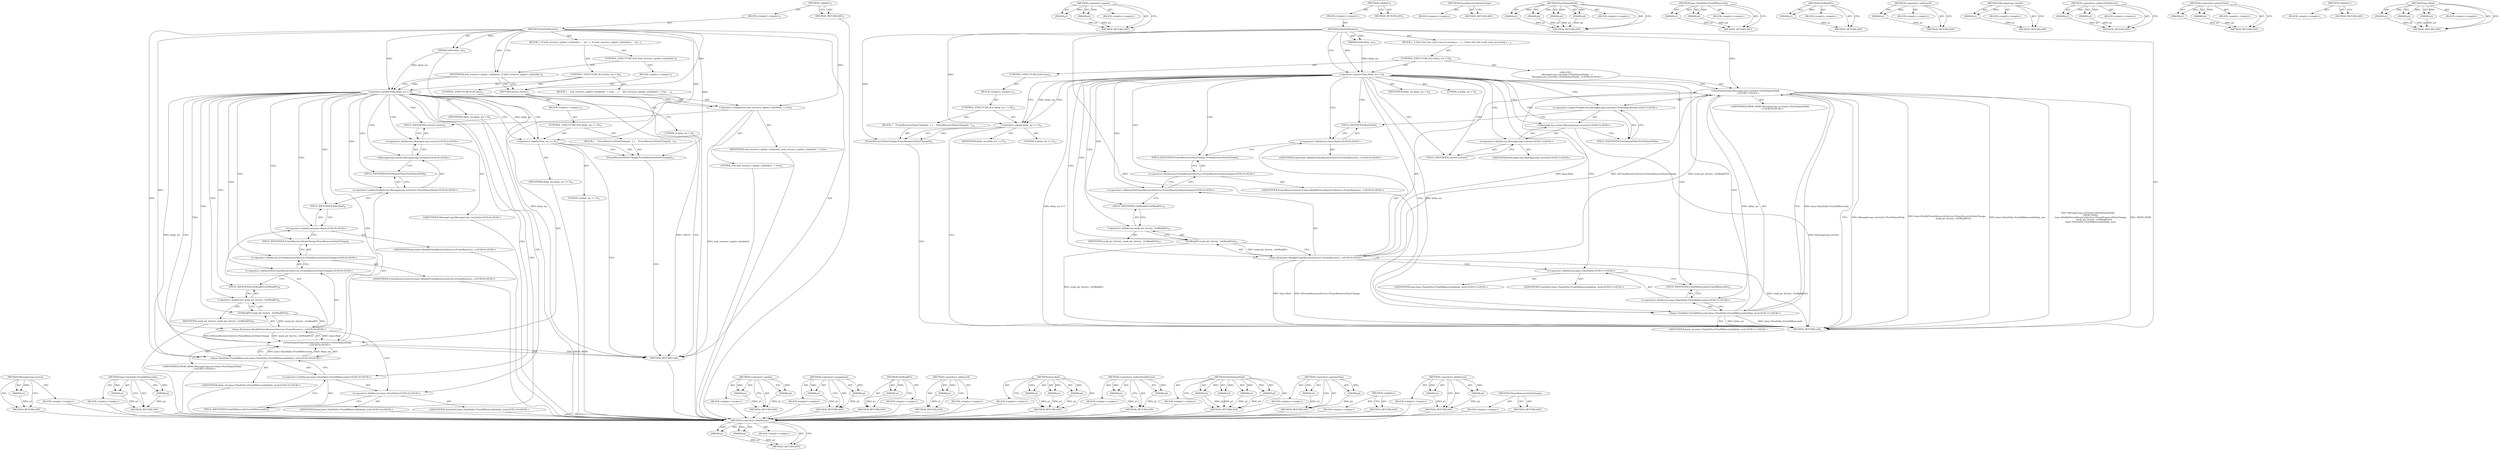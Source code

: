 digraph "base.Bind" {
vulnerable_105 [label=<(METHOD,MessageLoop.current)>];
vulnerable_106 [label=<(PARAM,p1)>];
vulnerable_107 [label=<(BLOCK,&lt;empty&gt;,&lt;empty&gt;)>];
vulnerable_108 [label=<(METHOD_RETURN,ANY)>];
vulnerable_128 [label=<(METHOD,base.TimeDelta.FromMilliseconds)>];
vulnerable_129 [label=<(PARAM,p1)>];
vulnerable_130 [label=<(PARAM,p2)>];
vulnerable_131 [label=<(BLOCK,&lt;empty&gt;,&lt;empty&gt;)>];
vulnerable_132 [label=<(METHOD_RETURN,ANY)>];
vulnerable_6 [label=<(METHOD,&lt;global&gt;)<SUB>1</SUB>>];
vulnerable_7 [label=<(BLOCK,&lt;empty&gt;,&lt;empty&gt;)<SUB>1</SUB>>];
vulnerable_8 [label=<(METHOD,PostNotification)<SUB>1</SUB>>];
vulnerable_9 [label=<(PARAM,int64 delay_ms)<SUB>1</SUB>>];
vulnerable_10 [label=<(BLOCK,{
  if (web_resource_update_scheduled_)
    ret...,{
  if (web_resource_update_scheduled_)
    ret...)<SUB>1</SUB>>];
vulnerable_11 [label=<(CONTROL_STRUCTURE,IF,if (web_resource_update_scheduled_))<SUB>2</SUB>>];
vulnerable_12 [label=<(IDENTIFIER,web_resource_update_scheduled_,if (web_resource_update_scheduled_))<SUB>2</SUB>>];
vulnerable_13 [label=<(BLOCK,&lt;empty&gt;,&lt;empty&gt;)<SUB>3</SUB>>];
vulnerable_14 [label=<(RETURN,return;,return;)<SUB>3</SUB>>];
vulnerable_15 [label=<(CONTROL_STRUCTURE,IF,if (delay_ms &gt; 0))<SUB>4</SUB>>];
vulnerable_16 [label=<(&lt;operator&gt;.greaterThan,delay_ms &gt; 0)<SUB>4</SUB>>];
vulnerable_17 [label=<(IDENTIFIER,delay_ms,delay_ms &gt; 0)<SUB>4</SUB>>];
vulnerable_18 [label=<(LITERAL,0,delay_ms &gt; 0)<SUB>4</SUB>>];
vulnerable_19 [label=<(BLOCK,{
    web_resource_update_scheduled_ = true;
  ...,{
    web_resource_update_scheduled_ = true;
  ...)<SUB>4</SUB>>];
vulnerable_20 [label=<(&lt;operator&gt;.assignment,web_resource_update_scheduled_ = true)<SUB>5</SUB>>];
vulnerable_21 [label=<(IDENTIFIER,web_resource_update_scheduled_,web_resource_update_scheduled_ = true)<SUB>5</SUB>>];
vulnerable_22 [label=<(LITERAL,true,web_resource_update_scheduled_ = true)<SUB>5</SUB>>];
vulnerable_23 [label="<(PostDelayedTask,MessageLoop::current()-&gt;PostDelayedTask(
      ...)<SUB>6</SUB>>"];
vulnerable_24 [label="<(&lt;operator&gt;.indirectFieldAccess,MessageLoop::current()-&gt;PostDelayedTask)<SUB>6</SUB>>"];
vulnerable_25 [label="<(MessageLoop.current,MessageLoop::current())<SUB>6</SUB>>"];
vulnerable_26 [label="<(&lt;operator&gt;.fieldAccess,MessageLoop::current)<SUB>6</SUB>>"];
vulnerable_27 [label="<(IDENTIFIER,MessageLoop,MessageLoop::current())<SUB>6</SUB>>"];
vulnerable_28 [label=<(FIELD_IDENTIFIER,current,current)<SUB>6</SUB>>];
vulnerable_29 [label=<(FIELD_IDENTIFIER,PostDelayedTask,PostDelayedTask)<SUB>6</SUB>>];
vulnerable_30 [label="<(IDENTIFIER,FROM_HERE,MessageLoop::current()-&gt;PostDelayedTask(
      ...)<SUB>7</SUB>>"];
vulnerable_31 [label="<(base.Bind,base::Bind(&amp;PromoResourceService::PromoResource...)<SUB>8</SUB>>"];
vulnerable_32 [label="<(&lt;operator&gt;.fieldAccess,base::Bind)<SUB>8</SUB>>"];
vulnerable_33 [label="<(IDENTIFIER,base,base::Bind(&amp;PromoResourceService::PromoResource...)<SUB>8</SUB>>"];
vulnerable_34 [label=<(FIELD_IDENTIFIER,Bind,Bind)<SUB>8</SUB>>];
vulnerable_35 [label="<(&lt;operator&gt;.addressOf,&amp;PromoResourceService::PromoResourceStateChange)<SUB>8</SUB>>"];
vulnerable_36 [label="<(&lt;operator&gt;.fieldAccess,PromoResourceService::PromoResourceStateChange)<SUB>8</SUB>>"];
vulnerable_37 [label="<(IDENTIFIER,PromoResourceService,base::Bind(&amp;PromoResourceService::PromoResource...)<SUB>8</SUB>>"];
vulnerable_38 [label=<(FIELD_IDENTIFIER,PromoResourceStateChange,PromoResourceStateChange)<SUB>8</SUB>>];
vulnerable_39 [label=<(GetWeakPtr,weak_ptr_factory_.GetWeakPtr())<SUB>9</SUB>>];
vulnerable_40 [label=<(&lt;operator&gt;.fieldAccess,weak_ptr_factory_.GetWeakPtr)<SUB>9</SUB>>];
vulnerable_41 [label=<(IDENTIFIER,weak_ptr_factory_,weak_ptr_factory_.GetWeakPtr())<SUB>9</SUB>>];
vulnerable_42 [label=<(FIELD_IDENTIFIER,GetWeakPtr,GetWeakPtr)<SUB>9</SUB>>];
vulnerable_43 [label="<(base.TimeDelta.FromMilliseconds,base::TimeDelta::FromMilliseconds(delay_ms))<SUB>10</SUB>>"];
vulnerable_44 [label="<(&lt;operator&gt;.fieldAccess,base::TimeDelta::FromMilliseconds)<SUB>10</SUB>>"];
vulnerable_45 [label="<(&lt;operator&gt;.fieldAccess,base::TimeDelta)<SUB>10</SUB>>"];
vulnerable_46 [label="<(IDENTIFIER,base,base::TimeDelta::FromMilliseconds(delay_ms))<SUB>10</SUB>>"];
vulnerable_47 [label="<(IDENTIFIER,TimeDelta,base::TimeDelta::FromMilliseconds(delay_ms))<SUB>10</SUB>>"];
vulnerable_48 [label=<(FIELD_IDENTIFIER,FromMilliseconds,FromMilliseconds)<SUB>10</SUB>>];
vulnerable_49 [label="<(IDENTIFIER,delay_ms,base::TimeDelta::FromMilliseconds(delay_ms))<SUB>10</SUB>>"];
vulnerable_50 [label=<(CONTROL_STRUCTURE,ELSE,else)<SUB>11</SUB>>];
vulnerable_51 [label=<(BLOCK,&lt;empty&gt;,&lt;empty&gt;)<SUB>11</SUB>>];
vulnerable_52 [label=<(CONTROL_STRUCTURE,IF,if (delay_ms == 0))<SUB>11</SUB>>];
vulnerable_53 [label=<(&lt;operator&gt;.equals,delay_ms == 0)<SUB>11</SUB>>];
vulnerable_54 [label=<(IDENTIFIER,delay_ms,delay_ms == 0)<SUB>11</SUB>>];
vulnerable_55 [label=<(LITERAL,0,delay_ms == 0)<SUB>11</SUB>>];
vulnerable_56 [label=<(BLOCK,{
    PromoResourceStateChange();
  },{
    PromoResourceStateChange();
  })<SUB>11</SUB>>];
vulnerable_57 [label=<(PromoResourceStateChange,PromoResourceStateChange())<SUB>12</SUB>>];
vulnerable_58 [label=<(METHOD_RETURN,void)<SUB>1</SUB>>];
vulnerable_60 [label=<(METHOD_RETURN,ANY)<SUB>1</SUB>>];
vulnerable_133 [label=<(METHOD,&lt;operator&gt;.equals)>];
vulnerable_134 [label=<(PARAM,p1)>];
vulnerable_135 [label=<(PARAM,p2)>];
vulnerable_136 [label=<(BLOCK,&lt;empty&gt;,&lt;empty&gt;)>];
vulnerable_137 [label=<(METHOD_RETURN,ANY)>];
vulnerable_88 [label=<(METHOD,&lt;operator&gt;.assignment)>];
vulnerable_89 [label=<(PARAM,p1)>];
vulnerable_90 [label=<(PARAM,p2)>];
vulnerable_91 [label=<(BLOCK,&lt;empty&gt;,&lt;empty&gt;)>];
vulnerable_92 [label=<(METHOD_RETURN,ANY)>];
vulnerable_124 [label=<(METHOD,GetWeakPtr)>];
vulnerable_125 [label=<(PARAM,p1)>];
vulnerable_126 [label=<(BLOCK,&lt;empty&gt;,&lt;empty&gt;)>];
vulnerable_127 [label=<(METHOD_RETURN,ANY)>];
vulnerable_120 [label=<(METHOD,&lt;operator&gt;.addressOf)>];
vulnerable_121 [label=<(PARAM,p1)>];
vulnerable_122 [label=<(BLOCK,&lt;empty&gt;,&lt;empty&gt;)>];
vulnerable_123 [label=<(METHOD_RETURN,ANY)>];
vulnerable_114 [label=<(METHOD,base.Bind)>];
vulnerable_115 [label=<(PARAM,p1)>];
vulnerable_116 [label=<(PARAM,p2)>];
vulnerable_117 [label=<(PARAM,p3)>];
vulnerable_118 [label=<(BLOCK,&lt;empty&gt;,&lt;empty&gt;)>];
vulnerable_119 [label=<(METHOD_RETURN,ANY)>];
vulnerable_100 [label=<(METHOD,&lt;operator&gt;.indirectFieldAccess)>];
vulnerable_101 [label=<(PARAM,p1)>];
vulnerable_102 [label=<(PARAM,p2)>];
vulnerable_103 [label=<(BLOCK,&lt;empty&gt;,&lt;empty&gt;)>];
vulnerable_104 [label=<(METHOD_RETURN,ANY)>];
vulnerable_93 [label=<(METHOD,PostDelayedTask)>];
vulnerable_94 [label=<(PARAM,p1)>];
vulnerable_95 [label=<(PARAM,p2)>];
vulnerable_96 [label=<(PARAM,p3)>];
vulnerable_97 [label=<(PARAM,p4)>];
vulnerable_98 [label=<(BLOCK,&lt;empty&gt;,&lt;empty&gt;)>];
vulnerable_99 [label=<(METHOD_RETURN,ANY)>];
vulnerable_83 [label=<(METHOD,&lt;operator&gt;.greaterThan)>];
vulnerable_84 [label=<(PARAM,p1)>];
vulnerable_85 [label=<(PARAM,p2)>];
vulnerable_86 [label=<(BLOCK,&lt;empty&gt;,&lt;empty&gt;)>];
vulnerable_87 [label=<(METHOD_RETURN,ANY)>];
vulnerable_77 [label=<(METHOD,&lt;global&gt;)<SUB>1</SUB>>];
vulnerable_78 [label=<(BLOCK,&lt;empty&gt;,&lt;empty&gt;)>];
vulnerable_79 [label=<(METHOD_RETURN,ANY)>];
vulnerable_109 [label=<(METHOD,&lt;operator&gt;.fieldAccess)>];
vulnerable_110 [label=<(PARAM,p1)>];
vulnerable_111 [label=<(PARAM,p2)>];
vulnerable_112 [label=<(BLOCK,&lt;empty&gt;,&lt;empty&gt;)>];
vulnerable_113 [label=<(METHOD_RETURN,ANY)>];
vulnerable_138 [label=<(METHOD,PromoResourceStateChange)>];
vulnerable_139 [label=<(BLOCK,&lt;empty&gt;,&lt;empty&gt;)>];
vulnerable_140 [label=<(METHOD_RETURN,ANY)>];
fixed_95 [label=<(METHOD,&lt;operator&gt;.fieldAccess)>];
fixed_96 [label=<(PARAM,p1)>];
fixed_97 [label=<(PARAM,p2)>];
fixed_98 [label=<(BLOCK,&lt;empty&gt;,&lt;empty&gt;)>];
fixed_99 [label=<(METHOD_RETURN,ANY)>];
fixed_119 [label=<(METHOD,&lt;operator&gt;.equals)>];
fixed_120 [label=<(PARAM,p1)>];
fixed_121 [label=<(PARAM,p2)>];
fixed_122 [label=<(BLOCK,&lt;empty&gt;,&lt;empty&gt;)>];
fixed_123 [label=<(METHOD_RETURN,ANY)>];
fixed_6 [label=<(METHOD,&lt;global&gt;)<SUB>1</SUB>>];
fixed_7 [label=<(BLOCK,&lt;empty&gt;,&lt;empty&gt;)<SUB>1</SUB>>];
fixed_8 [label=<(METHOD,PostNotification)<SUB>1</SUB>>];
fixed_9 [label=<(PARAM,int64 delay_ms)<SUB>1</SUB>>];
fixed_10 [label=<(BLOCK,{
  // Note that this could cause re-issuing a ...,{
  // Note that this could cause re-issuing a ...)<SUB>1</SUB>>];
fixed_11 [label=<(CONTROL_STRUCTURE,IF,if (delay_ms &gt; 0))<SUB>6</SUB>>];
fixed_12 [label=<(&lt;operator&gt;.greaterThan,delay_ms &gt; 0)<SUB>6</SUB>>];
fixed_13 [label=<(IDENTIFIER,delay_ms,delay_ms &gt; 0)<SUB>6</SUB>>];
fixed_14 [label=<(LITERAL,0,delay_ms &gt; 0)<SUB>6</SUB>>];
fixed_15 [label="<(BLOCK,{
     MessageLoop::current()-&gt;PostDelayedTask(...,{
     MessageLoop::current()-&gt;PostDelayedTask(...)<SUB>6</SUB>>"];
fixed_16 [label="<(PostDelayedTask,MessageLoop::current()-&gt;PostDelayedTask(
      ...)<SUB>7</SUB>>"];
fixed_17 [label="<(&lt;operator&gt;.indirectFieldAccess,MessageLoop::current()-&gt;PostDelayedTask)<SUB>7</SUB>>"];
fixed_18 [label="<(MessageLoop.current,MessageLoop::current())<SUB>7</SUB>>"];
fixed_19 [label="<(&lt;operator&gt;.fieldAccess,MessageLoop::current)<SUB>7</SUB>>"];
fixed_20 [label="<(IDENTIFIER,MessageLoop,MessageLoop::current())<SUB>7</SUB>>"];
fixed_21 [label=<(FIELD_IDENTIFIER,current,current)<SUB>7</SUB>>];
fixed_22 [label=<(FIELD_IDENTIFIER,PostDelayedTask,PostDelayedTask)<SUB>7</SUB>>];
fixed_23 [label="<(IDENTIFIER,FROM_HERE,MessageLoop::current()-&gt;PostDelayedTask(
      ...)<SUB>8</SUB>>"];
fixed_24 [label="<(base.Bind,base::Bind(&amp;PromoResourceService::PromoResource...)<SUB>9</SUB>>"];
fixed_25 [label="<(&lt;operator&gt;.fieldAccess,base::Bind)<SUB>9</SUB>>"];
fixed_26 [label="<(IDENTIFIER,base,base::Bind(&amp;PromoResourceService::PromoResource...)<SUB>9</SUB>>"];
fixed_27 [label=<(FIELD_IDENTIFIER,Bind,Bind)<SUB>9</SUB>>];
fixed_28 [label="<(&lt;operator&gt;.addressOf,&amp;PromoResourceService::PromoResourceStateChange)<SUB>9</SUB>>"];
fixed_29 [label="<(&lt;operator&gt;.fieldAccess,PromoResourceService::PromoResourceStateChange)<SUB>9</SUB>>"];
fixed_30 [label="<(IDENTIFIER,PromoResourceService,base::Bind(&amp;PromoResourceService::PromoResource...)<SUB>9</SUB>>"];
fixed_31 [label=<(FIELD_IDENTIFIER,PromoResourceStateChange,PromoResourceStateChange)<SUB>9</SUB>>];
fixed_32 [label=<(GetWeakPtr,weak_ptr_factory_.GetWeakPtr())<SUB>10</SUB>>];
fixed_33 [label=<(&lt;operator&gt;.fieldAccess,weak_ptr_factory_.GetWeakPtr)<SUB>10</SUB>>];
fixed_34 [label=<(IDENTIFIER,weak_ptr_factory_,weak_ptr_factory_.GetWeakPtr())<SUB>10</SUB>>];
fixed_35 [label=<(FIELD_IDENTIFIER,GetWeakPtr,GetWeakPtr)<SUB>10</SUB>>];
fixed_36 [label="<(base.TimeDelta.FromMilliseconds,base::TimeDelta::FromMilliseconds(delay_ms))<SUB>11</SUB>>"];
fixed_37 [label="<(&lt;operator&gt;.fieldAccess,base::TimeDelta::FromMilliseconds)<SUB>11</SUB>>"];
fixed_38 [label="<(&lt;operator&gt;.fieldAccess,base::TimeDelta)<SUB>11</SUB>>"];
fixed_39 [label="<(IDENTIFIER,base,base::TimeDelta::FromMilliseconds(delay_ms))<SUB>11</SUB>>"];
fixed_40 [label="<(IDENTIFIER,TimeDelta,base::TimeDelta::FromMilliseconds(delay_ms))<SUB>11</SUB>>"];
fixed_41 [label=<(FIELD_IDENTIFIER,FromMilliseconds,FromMilliseconds)<SUB>11</SUB>>];
fixed_42 [label="<(IDENTIFIER,delay_ms,base::TimeDelta::FromMilliseconds(delay_ms))<SUB>11</SUB>>"];
fixed_43 [label=<(CONTROL_STRUCTURE,ELSE,else)<SUB>12</SUB>>];
fixed_44 [label=<(BLOCK,&lt;empty&gt;,&lt;empty&gt;)<SUB>12</SUB>>];
fixed_45 [label=<(CONTROL_STRUCTURE,IF,if (delay_ms == 0))<SUB>12</SUB>>];
fixed_46 [label=<(&lt;operator&gt;.equals,delay_ms == 0)<SUB>12</SUB>>];
fixed_47 [label=<(IDENTIFIER,delay_ms,delay_ms == 0)<SUB>12</SUB>>];
fixed_48 [label=<(LITERAL,0,delay_ms == 0)<SUB>12</SUB>>];
fixed_49 [label=<(BLOCK,{
    PromoResourceStateChange();
  },{
    PromoResourceStateChange();
  })<SUB>12</SUB>>];
fixed_50 [label=<(PromoResourceStateChange,PromoResourceStateChange())<SUB>13</SUB>>];
fixed_51 [label=<(METHOD_RETURN,void)<SUB>1</SUB>>];
fixed_53 [label=<(METHOD_RETURN,ANY)<SUB>1</SUB>>];
fixed_124 [label=<(METHOD,PromoResourceStateChange)>];
fixed_125 [label=<(BLOCK,&lt;empty&gt;,&lt;empty&gt;)>];
fixed_126 [label=<(METHOD_RETURN,ANY)>];
fixed_79 [label=<(METHOD,PostDelayedTask)>];
fixed_80 [label=<(PARAM,p1)>];
fixed_81 [label=<(PARAM,p2)>];
fixed_82 [label=<(PARAM,p3)>];
fixed_83 [label=<(PARAM,p4)>];
fixed_84 [label=<(BLOCK,&lt;empty&gt;,&lt;empty&gt;)>];
fixed_85 [label=<(METHOD_RETURN,ANY)>];
fixed_114 [label=<(METHOD,base.TimeDelta.FromMilliseconds)>];
fixed_115 [label=<(PARAM,p1)>];
fixed_116 [label=<(PARAM,p2)>];
fixed_117 [label=<(BLOCK,&lt;empty&gt;,&lt;empty&gt;)>];
fixed_118 [label=<(METHOD_RETURN,ANY)>];
fixed_110 [label=<(METHOD,GetWeakPtr)>];
fixed_111 [label=<(PARAM,p1)>];
fixed_112 [label=<(BLOCK,&lt;empty&gt;,&lt;empty&gt;)>];
fixed_113 [label=<(METHOD_RETURN,ANY)>];
fixed_106 [label=<(METHOD,&lt;operator&gt;.addressOf)>];
fixed_107 [label=<(PARAM,p1)>];
fixed_108 [label=<(BLOCK,&lt;empty&gt;,&lt;empty&gt;)>];
fixed_109 [label=<(METHOD_RETURN,ANY)>];
fixed_91 [label=<(METHOD,MessageLoop.current)>];
fixed_92 [label=<(PARAM,p1)>];
fixed_93 [label=<(BLOCK,&lt;empty&gt;,&lt;empty&gt;)>];
fixed_94 [label=<(METHOD_RETURN,ANY)>];
fixed_86 [label=<(METHOD,&lt;operator&gt;.indirectFieldAccess)>];
fixed_87 [label=<(PARAM,p1)>];
fixed_88 [label=<(PARAM,p2)>];
fixed_89 [label=<(BLOCK,&lt;empty&gt;,&lt;empty&gt;)>];
fixed_90 [label=<(METHOD_RETURN,ANY)>];
fixed_74 [label=<(METHOD,&lt;operator&gt;.greaterThan)>];
fixed_75 [label=<(PARAM,p1)>];
fixed_76 [label=<(PARAM,p2)>];
fixed_77 [label=<(BLOCK,&lt;empty&gt;,&lt;empty&gt;)>];
fixed_78 [label=<(METHOD_RETURN,ANY)>];
fixed_68 [label=<(METHOD,&lt;global&gt;)<SUB>1</SUB>>];
fixed_69 [label=<(BLOCK,&lt;empty&gt;,&lt;empty&gt;)>];
fixed_70 [label=<(METHOD_RETURN,ANY)>];
fixed_100 [label=<(METHOD,base.Bind)>];
fixed_101 [label=<(PARAM,p1)>];
fixed_102 [label=<(PARAM,p2)>];
fixed_103 [label=<(PARAM,p3)>];
fixed_104 [label=<(BLOCK,&lt;empty&gt;,&lt;empty&gt;)>];
fixed_105 [label=<(METHOD_RETURN,ANY)>];
vulnerable_105 -> vulnerable_106  [key=0, label="AST: "];
vulnerable_105 -> vulnerable_106  [key=1, label="DDG: "];
vulnerable_105 -> vulnerable_107  [key=0, label="AST: "];
vulnerable_105 -> vulnerable_108  [key=0, label="AST: "];
vulnerable_105 -> vulnerable_108  [key=1, label="CFG: "];
vulnerable_106 -> vulnerable_108  [key=0, label="DDG: p1"];
vulnerable_107 -> fixed_95  [key=0];
vulnerable_108 -> fixed_95  [key=0];
vulnerable_128 -> vulnerable_129  [key=0, label="AST: "];
vulnerable_128 -> vulnerable_129  [key=1, label="DDG: "];
vulnerable_128 -> vulnerable_131  [key=0, label="AST: "];
vulnerable_128 -> vulnerable_130  [key=0, label="AST: "];
vulnerable_128 -> vulnerable_130  [key=1, label="DDG: "];
vulnerable_128 -> vulnerable_132  [key=0, label="AST: "];
vulnerable_128 -> vulnerable_132  [key=1, label="CFG: "];
vulnerable_129 -> vulnerable_132  [key=0, label="DDG: p1"];
vulnerable_130 -> vulnerable_132  [key=0, label="DDG: p2"];
vulnerable_131 -> fixed_95  [key=0];
vulnerable_132 -> fixed_95  [key=0];
vulnerable_6 -> vulnerable_7  [key=0, label="AST: "];
vulnerable_6 -> vulnerable_60  [key=0, label="AST: "];
vulnerable_6 -> vulnerable_60  [key=1, label="CFG: "];
vulnerable_7 -> vulnerable_8  [key=0, label="AST: "];
vulnerable_8 -> vulnerable_9  [key=0, label="AST: "];
vulnerable_8 -> vulnerable_9  [key=1, label="DDG: "];
vulnerable_8 -> vulnerable_10  [key=0, label="AST: "];
vulnerable_8 -> vulnerable_58  [key=0, label="AST: "];
vulnerable_8 -> vulnerable_12  [key=0, label="CFG: "];
vulnerable_8 -> vulnerable_12  [key=1, label="DDG: "];
vulnerable_8 -> vulnerable_14  [key=0, label="DDG: "];
vulnerable_8 -> vulnerable_16  [key=0, label="DDG: "];
vulnerable_8 -> vulnerable_20  [key=0, label="DDG: "];
vulnerable_8 -> vulnerable_23  [key=0, label="DDG: "];
vulnerable_8 -> vulnerable_43  [key=0, label="DDG: "];
vulnerable_8 -> vulnerable_53  [key=0, label="DDG: "];
vulnerable_8 -> vulnerable_57  [key=0, label="DDG: "];
vulnerable_9 -> vulnerable_58  [key=0, label="DDG: delay_ms"];
vulnerable_9 -> vulnerable_16  [key=0, label="DDG: delay_ms"];
vulnerable_10 -> vulnerable_11  [key=0, label="AST: "];
vulnerable_10 -> vulnerable_15  [key=0, label="AST: "];
vulnerable_11 -> vulnerable_12  [key=0, label="AST: "];
vulnerable_11 -> vulnerable_13  [key=0, label="AST: "];
vulnerable_12 -> vulnerable_14  [key=0, label="CFG: "];
vulnerable_12 -> vulnerable_14  [key=1, label="CDG: "];
vulnerable_12 -> vulnerable_16  [key=0, label="CFG: "];
vulnerable_12 -> vulnerable_16  [key=1, label="CDG: "];
vulnerable_13 -> vulnerable_14  [key=0, label="AST: "];
vulnerable_14 -> vulnerable_58  [key=0, label="CFG: "];
vulnerable_14 -> vulnerable_58  [key=1, label="DDG: &lt;RET&gt;"];
vulnerable_15 -> vulnerable_16  [key=0, label="AST: "];
vulnerable_15 -> vulnerable_19  [key=0, label="AST: "];
vulnerable_15 -> vulnerable_50  [key=0, label="AST: "];
vulnerable_16 -> vulnerable_17  [key=0, label="AST: "];
vulnerable_16 -> vulnerable_18  [key=0, label="AST: "];
vulnerable_16 -> vulnerable_20  [key=0, label="CFG: "];
vulnerable_16 -> vulnerable_20  [key=1, label="CDG: "];
vulnerable_16 -> vulnerable_53  [key=0, label="CFG: "];
vulnerable_16 -> vulnerable_53  [key=1, label="DDG: delay_ms"];
vulnerable_16 -> vulnerable_53  [key=2, label="CDG: "];
vulnerable_16 -> vulnerable_43  [key=0, label="DDG: delay_ms"];
vulnerable_16 -> vulnerable_43  [key=1, label="CDG: "];
vulnerable_16 -> vulnerable_24  [key=0, label="CDG: "];
vulnerable_16 -> vulnerable_34  [key=0, label="CDG: "];
vulnerable_16 -> vulnerable_48  [key=0, label="CDG: "];
vulnerable_16 -> vulnerable_32  [key=0, label="CDG: "];
vulnerable_16 -> vulnerable_26  [key=0, label="CDG: "];
vulnerable_16 -> vulnerable_42  [key=0, label="CDG: "];
vulnerable_16 -> vulnerable_23  [key=0, label="CDG: "];
vulnerable_16 -> vulnerable_28  [key=0, label="CDG: "];
vulnerable_16 -> vulnerable_36  [key=0, label="CDG: "];
vulnerable_16 -> vulnerable_38  [key=0, label="CDG: "];
vulnerable_16 -> vulnerable_25  [key=0, label="CDG: "];
vulnerable_16 -> vulnerable_45  [key=0, label="CDG: "];
vulnerable_16 -> vulnerable_40  [key=0, label="CDG: "];
vulnerable_16 -> vulnerable_29  [key=0, label="CDG: "];
vulnerable_16 -> vulnerable_44  [key=0, label="CDG: "];
vulnerable_16 -> vulnerable_35  [key=0, label="CDG: "];
vulnerable_16 -> vulnerable_39  [key=0, label="CDG: "];
vulnerable_16 -> vulnerable_31  [key=0, label="CDG: "];
vulnerable_17 -> fixed_95  [key=0];
vulnerable_18 -> fixed_95  [key=0];
vulnerable_19 -> vulnerable_20  [key=0, label="AST: "];
vulnerable_19 -> vulnerable_23  [key=0, label="AST: "];
vulnerable_20 -> vulnerable_21  [key=0, label="AST: "];
vulnerable_20 -> vulnerable_22  [key=0, label="AST: "];
vulnerable_20 -> vulnerable_28  [key=0, label="CFG: "];
vulnerable_20 -> vulnerable_58  [key=0, label="DDG: web_resource_update_scheduled_"];
vulnerable_21 -> fixed_95  [key=0];
vulnerable_22 -> fixed_95  [key=0];
vulnerable_23 -> vulnerable_24  [key=0, label="AST: "];
vulnerable_23 -> vulnerable_30  [key=0, label="AST: "];
vulnerable_23 -> vulnerable_31  [key=0, label="AST: "];
vulnerable_23 -> vulnerable_43  [key=0, label="AST: "];
vulnerable_23 -> vulnerable_58  [key=0, label="CFG: "];
vulnerable_23 -> vulnerable_58  [key=1, label="DDG: FROM_HERE"];
vulnerable_24 -> vulnerable_25  [key=0, label="AST: "];
vulnerable_24 -> vulnerable_29  [key=0, label="AST: "];
vulnerable_24 -> vulnerable_34  [key=0, label="CFG: "];
vulnerable_25 -> vulnerable_26  [key=0, label="AST: "];
vulnerable_25 -> vulnerable_29  [key=0, label="CFG: "];
vulnerable_26 -> vulnerable_27  [key=0, label="AST: "];
vulnerable_26 -> vulnerable_28  [key=0, label="AST: "];
vulnerable_26 -> vulnerable_25  [key=0, label="CFG: "];
vulnerable_27 -> fixed_95  [key=0];
vulnerable_28 -> vulnerable_26  [key=0, label="CFG: "];
vulnerable_29 -> vulnerable_24  [key=0, label="CFG: "];
vulnerable_30 -> fixed_95  [key=0];
vulnerable_31 -> vulnerable_32  [key=0, label="AST: "];
vulnerable_31 -> vulnerable_35  [key=0, label="AST: "];
vulnerable_31 -> vulnerable_39  [key=0, label="AST: "];
vulnerable_31 -> vulnerable_45  [key=0, label="CFG: "];
vulnerable_31 -> vulnerable_23  [key=0, label="DDG: base::Bind"];
vulnerable_31 -> vulnerable_23  [key=1, label="DDG: &amp;PromoResourceService::PromoResourceStateChange"];
vulnerable_31 -> vulnerable_23  [key=2, label="DDG: weak_ptr_factory_.GetWeakPtr()"];
vulnerable_32 -> vulnerable_33  [key=0, label="AST: "];
vulnerable_32 -> vulnerable_34  [key=0, label="AST: "];
vulnerable_32 -> vulnerable_38  [key=0, label="CFG: "];
vulnerable_33 -> fixed_95  [key=0];
vulnerable_34 -> vulnerable_32  [key=0, label="CFG: "];
vulnerable_35 -> vulnerable_36  [key=0, label="AST: "];
vulnerable_35 -> vulnerable_42  [key=0, label="CFG: "];
vulnerable_36 -> vulnerable_37  [key=0, label="AST: "];
vulnerable_36 -> vulnerable_38  [key=0, label="AST: "];
vulnerable_36 -> vulnerable_35  [key=0, label="CFG: "];
vulnerable_37 -> fixed_95  [key=0];
vulnerable_38 -> vulnerable_36  [key=0, label="CFG: "];
vulnerable_39 -> vulnerable_40  [key=0, label="AST: "];
vulnerable_39 -> vulnerable_31  [key=0, label="CFG: "];
vulnerable_39 -> vulnerable_31  [key=1, label="DDG: weak_ptr_factory_.GetWeakPtr"];
vulnerable_40 -> vulnerable_41  [key=0, label="AST: "];
vulnerable_40 -> vulnerable_42  [key=0, label="AST: "];
vulnerable_40 -> vulnerable_39  [key=0, label="CFG: "];
vulnerable_41 -> fixed_95  [key=0];
vulnerable_42 -> vulnerable_40  [key=0, label="CFG: "];
vulnerable_43 -> vulnerable_44  [key=0, label="AST: "];
vulnerable_43 -> vulnerable_49  [key=0, label="AST: "];
vulnerable_43 -> vulnerable_23  [key=0, label="CFG: "];
vulnerable_43 -> vulnerable_23  [key=1, label="DDG: base::TimeDelta::FromMilliseconds"];
vulnerable_43 -> vulnerable_23  [key=2, label="DDG: delay_ms"];
vulnerable_44 -> vulnerable_45  [key=0, label="AST: "];
vulnerable_44 -> vulnerable_48  [key=0, label="AST: "];
vulnerable_44 -> vulnerable_43  [key=0, label="CFG: "];
vulnerable_45 -> vulnerable_46  [key=0, label="AST: "];
vulnerable_45 -> vulnerable_47  [key=0, label="AST: "];
vulnerable_45 -> vulnerable_48  [key=0, label="CFG: "];
vulnerable_46 -> fixed_95  [key=0];
vulnerable_47 -> fixed_95  [key=0];
vulnerable_48 -> vulnerable_44  [key=0, label="CFG: "];
vulnerable_49 -> fixed_95  [key=0];
vulnerable_50 -> vulnerable_51  [key=0, label="AST: "];
vulnerable_51 -> vulnerable_52  [key=0, label="AST: "];
vulnerable_52 -> vulnerable_53  [key=0, label="AST: "];
vulnerable_52 -> vulnerable_56  [key=0, label="AST: "];
vulnerable_53 -> vulnerable_54  [key=0, label="AST: "];
vulnerable_53 -> vulnerable_55  [key=0, label="AST: "];
vulnerable_53 -> vulnerable_57  [key=0, label="CFG: "];
vulnerable_53 -> vulnerable_57  [key=1, label="CDG: "];
vulnerable_53 -> vulnerable_58  [key=0, label="CFG: "];
vulnerable_54 -> fixed_95  [key=0];
vulnerable_55 -> fixed_95  [key=0];
vulnerable_56 -> vulnerable_57  [key=0, label="AST: "];
vulnerable_57 -> vulnerable_58  [key=0, label="CFG: "];
vulnerable_58 -> fixed_95  [key=0];
vulnerable_60 -> fixed_95  [key=0];
vulnerable_133 -> vulnerable_134  [key=0, label="AST: "];
vulnerable_133 -> vulnerable_134  [key=1, label="DDG: "];
vulnerable_133 -> vulnerable_136  [key=0, label="AST: "];
vulnerable_133 -> vulnerable_135  [key=0, label="AST: "];
vulnerable_133 -> vulnerable_135  [key=1, label="DDG: "];
vulnerable_133 -> vulnerable_137  [key=0, label="AST: "];
vulnerable_133 -> vulnerable_137  [key=1, label="CFG: "];
vulnerable_134 -> vulnerable_137  [key=0, label="DDG: p1"];
vulnerable_135 -> vulnerable_137  [key=0, label="DDG: p2"];
vulnerable_136 -> fixed_95  [key=0];
vulnerable_137 -> fixed_95  [key=0];
vulnerable_88 -> vulnerable_89  [key=0, label="AST: "];
vulnerable_88 -> vulnerable_89  [key=1, label="DDG: "];
vulnerable_88 -> vulnerable_91  [key=0, label="AST: "];
vulnerable_88 -> vulnerable_90  [key=0, label="AST: "];
vulnerable_88 -> vulnerable_90  [key=1, label="DDG: "];
vulnerable_88 -> vulnerable_92  [key=0, label="AST: "];
vulnerable_88 -> vulnerable_92  [key=1, label="CFG: "];
vulnerable_89 -> vulnerable_92  [key=0, label="DDG: p1"];
vulnerable_90 -> vulnerable_92  [key=0, label="DDG: p2"];
vulnerable_91 -> fixed_95  [key=0];
vulnerable_92 -> fixed_95  [key=0];
vulnerable_124 -> vulnerable_125  [key=0, label="AST: "];
vulnerable_124 -> vulnerable_125  [key=1, label="DDG: "];
vulnerable_124 -> vulnerable_126  [key=0, label="AST: "];
vulnerable_124 -> vulnerable_127  [key=0, label="AST: "];
vulnerable_124 -> vulnerable_127  [key=1, label="CFG: "];
vulnerable_125 -> vulnerable_127  [key=0, label="DDG: p1"];
vulnerable_126 -> fixed_95  [key=0];
vulnerable_127 -> fixed_95  [key=0];
vulnerable_120 -> vulnerable_121  [key=0, label="AST: "];
vulnerable_120 -> vulnerable_121  [key=1, label="DDG: "];
vulnerable_120 -> vulnerable_122  [key=0, label="AST: "];
vulnerable_120 -> vulnerable_123  [key=0, label="AST: "];
vulnerable_120 -> vulnerable_123  [key=1, label="CFG: "];
vulnerable_121 -> vulnerable_123  [key=0, label="DDG: p1"];
vulnerable_122 -> fixed_95  [key=0];
vulnerable_123 -> fixed_95  [key=0];
vulnerable_114 -> vulnerable_115  [key=0, label="AST: "];
vulnerable_114 -> vulnerable_115  [key=1, label="DDG: "];
vulnerable_114 -> vulnerable_118  [key=0, label="AST: "];
vulnerable_114 -> vulnerable_116  [key=0, label="AST: "];
vulnerable_114 -> vulnerable_116  [key=1, label="DDG: "];
vulnerable_114 -> vulnerable_119  [key=0, label="AST: "];
vulnerable_114 -> vulnerable_119  [key=1, label="CFG: "];
vulnerable_114 -> vulnerable_117  [key=0, label="AST: "];
vulnerable_114 -> vulnerable_117  [key=1, label="DDG: "];
vulnerable_115 -> vulnerable_119  [key=0, label="DDG: p1"];
vulnerable_116 -> vulnerable_119  [key=0, label="DDG: p2"];
vulnerable_117 -> vulnerable_119  [key=0, label="DDG: p3"];
vulnerable_118 -> fixed_95  [key=0];
vulnerable_119 -> fixed_95  [key=0];
vulnerable_100 -> vulnerable_101  [key=0, label="AST: "];
vulnerable_100 -> vulnerable_101  [key=1, label="DDG: "];
vulnerable_100 -> vulnerable_103  [key=0, label="AST: "];
vulnerable_100 -> vulnerable_102  [key=0, label="AST: "];
vulnerable_100 -> vulnerable_102  [key=1, label="DDG: "];
vulnerable_100 -> vulnerable_104  [key=0, label="AST: "];
vulnerable_100 -> vulnerable_104  [key=1, label="CFG: "];
vulnerable_101 -> vulnerable_104  [key=0, label="DDG: p1"];
vulnerable_102 -> vulnerable_104  [key=0, label="DDG: p2"];
vulnerable_103 -> fixed_95  [key=0];
vulnerable_104 -> fixed_95  [key=0];
vulnerable_93 -> vulnerable_94  [key=0, label="AST: "];
vulnerable_93 -> vulnerable_94  [key=1, label="DDG: "];
vulnerable_93 -> vulnerable_98  [key=0, label="AST: "];
vulnerable_93 -> vulnerable_95  [key=0, label="AST: "];
vulnerable_93 -> vulnerable_95  [key=1, label="DDG: "];
vulnerable_93 -> vulnerable_99  [key=0, label="AST: "];
vulnerable_93 -> vulnerable_99  [key=1, label="CFG: "];
vulnerable_93 -> vulnerable_96  [key=0, label="AST: "];
vulnerable_93 -> vulnerable_96  [key=1, label="DDG: "];
vulnerable_93 -> vulnerable_97  [key=0, label="AST: "];
vulnerable_93 -> vulnerable_97  [key=1, label="DDG: "];
vulnerable_94 -> vulnerable_99  [key=0, label="DDG: p1"];
vulnerable_95 -> vulnerable_99  [key=0, label="DDG: p2"];
vulnerable_96 -> vulnerable_99  [key=0, label="DDG: p3"];
vulnerable_97 -> vulnerable_99  [key=0, label="DDG: p4"];
vulnerable_98 -> fixed_95  [key=0];
vulnerable_99 -> fixed_95  [key=0];
vulnerable_83 -> vulnerable_84  [key=0, label="AST: "];
vulnerable_83 -> vulnerable_84  [key=1, label="DDG: "];
vulnerable_83 -> vulnerable_86  [key=0, label="AST: "];
vulnerable_83 -> vulnerable_85  [key=0, label="AST: "];
vulnerable_83 -> vulnerable_85  [key=1, label="DDG: "];
vulnerable_83 -> vulnerable_87  [key=0, label="AST: "];
vulnerable_83 -> vulnerable_87  [key=1, label="CFG: "];
vulnerable_84 -> vulnerable_87  [key=0, label="DDG: p1"];
vulnerable_85 -> vulnerable_87  [key=0, label="DDG: p2"];
vulnerable_86 -> fixed_95  [key=0];
vulnerable_87 -> fixed_95  [key=0];
vulnerable_77 -> vulnerable_78  [key=0, label="AST: "];
vulnerable_77 -> vulnerable_79  [key=0, label="AST: "];
vulnerable_77 -> vulnerable_79  [key=1, label="CFG: "];
vulnerable_78 -> fixed_95  [key=0];
vulnerable_79 -> fixed_95  [key=0];
vulnerable_109 -> vulnerable_110  [key=0, label="AST: "];
vulnerable_109 -> vulnerable_110  [key=1, label="DDG: "];
vulnerable_109 -> vulnerable_112  [key=0, label="AST: "];
vulnerable_109 -> vulnerable_111  [key=0, label="AST: "];
vulnerable_109 -> vulnerable_111  [key=1, label="DDG: "];
vulnerable_109 -> vulnerable_113  [key=0, label="AST: "];
vulnerable_109 -> vulnerable_113  [key=1, label="CFG: "];
vulnerable_110 -> vulnerable_113  [key=0, label="DDG: p1"];
vulnerable_111 -> vulnerable_113  [key=0, label="DDG: p2"];
vulnerable_112 -> fixed_95  [key=0];
vulnerable_113 -> fixed_95  [key=0];
vulnerable_138 -> vulnerable_139  [key=0, label="AST: "];
vulnerable_138 -> vulnerable_140  [key=0, label="AST: "];
vulnerable_138 -> vulnerable_140  [key=1, label="CFG: "];
vulnerable_139 -> fixed_95  [key=0];
vulnerable_140 -> fixed_95  [key=0];
fixed_95 -> fixed_96  [key=0, label="AST: "];
fixed_95 -> fixed_96  [key=1, label="DDG: "];
fixed_95 -> fixed_98  [key=0, label="AST: "];
fixed_95 -> fixed_97  [key=0, label="AST: "];
fixed_95 -> fixed_97  [key=1, label="DDG: "];
fixed_95 -> fixed_99  [key=0, label="AST: "];
fixed_95 -> fixed_99  [key=1, label="CFG: "];
fixed_96 -> fixed_99  [key=0, label="DDG: p1"];
fixed_97 -> fixed_99  [key=0, label="DDG: p2"];
fixed_119 -> fixed_120  [key=0, label="AST: "];
fixed_119 -> fixed_120  [key=1, label="DDG: "];
fixed_119 -> fixed_122  [key=0, label="AST: "];
fixed_119 -> fixed_121  [key=0, label="AST: "];
fixed_119 -> fixed_121  [key=1, label="DDG: "];
fixed_119 -> fixed_123  [key=0, label="AST: "];
fixed_119 -> fixed_123  [key=1, label="CFG: "];
fixed_120 -> fixed_123  [key=0, label="DDG: p1"];
fixed_121 -> fixed_123  [key=0, label="DDG: p2"];
fixed_6 -> fixed_7  [key=0, label="AST: "];
fixed_6 -> fixed_53  [key=0, label="AST: "];
fixed_6 -> fixed_53  [key=1, label="CFG: "];
fixed_7 -> fixed_8  [key=0, label="AST: "];
fixed_8 -> fixed_9  [key=0, label="AST: "];
fixed_8 -> fixed_9  [key=1, label="DDG: "];
fixed_8 -> fixed_10  [key=0, label="AST: "];
fixed_8 -> fixed_51  [key=0, label="AST: "];
fixed_8 -> fixed_12  [key=0, label="CFG: "];
fixed_8 -> fixed_12  [key=1, label="DDG: "];
fixed_8 -> fixed_16  [key=0, label="DDG: "];
fixed_8 -> fixed_36  [key=0, label="DDG: "];
fixed_8 -> fixed_46  [key=0, label="DDG: "];
fixed_8 -> fixed_50  [key=0, label="DDG: "];
fixed_9 -> fixed_12  [key=0, label="DDG: delay_ms"];
fixed_10 -> fixed_11  [key=0, label="AST: "];
fixed_11 -> fixed_12  [key=0, label="AST: "];
fixed_11 -> fixed_15  [key=0, label="AST: "];
fixed_11 -> fixed_43  [key=0, label="AST: "];
fixed_12 -> fixed_13  [key=0, label="AST: "];
fixed_12 -> fixed_14  [key=0, label="AST: "];
fixed_12 -> fixed_21  [key=0, label="CFG: "];
fixed_12 -> fixed_21  [key=1, label="CDG: "];
fixed_12 -> fixed_46  [key=0, label="CFG: "];
fixed_12 -> fixed_46  [key=1, label="DDG: delay_ms"];
fixed_12 -> fixed_46  [key=2, label="CDG: "];
fixed_12 -> fixed_51  [key=0, label="DDG: delay_ms &gt; 0"];
fixed_12 -> fixed_36  [key=0, label="DDG: delay_ms"];
fixed_12 -> fixed_36  [key=1, label="CDG: "];
fixed_12 -> fixed_24  [key=0, label="CDG: "];
fixed_12 -> fixed_16  [key=0, label="CDG: "];
fixed_12 -> fixed_17  [key=0, label="CDG: "];
fixed_12 -> fixed_32  [key=0, label="CDG: "];
fixed_12 -> fixed_33  [key=0, label="CDG: "];
fixed_12 -> fixed_19  [key=0, label="CDG: "];
fixed_12 -> fixed_28  [key=0, label="CDG: "];
fixed_12 -> fixed_37  [key=0, label="CDG: "];
fixed_12 -> fixed_38  [key=0, label="CDG: "];
fixed_12 -> fixed_25  [key=0, label="CDG: "];
fixed_12 -> fixed_22  [key=0, label="CDG: "];
fixed_12 -> fixed_41  [key=0, label="CDG: "];
fixed_12 -> fixed_27  [key=0, label="CDG: "];
fixed_12 -> fixed_29  [key=0, label="CDG: "];
fixed_12 -> fixed_18  [key=0, label="CDG: "];
fixed_12 -> fixed_35  [key=0, label="CDG: "];
fixed_12 -> fixed_31  [key=0, label="CDG: "];
fixed_15 -> fixed_16  [key=0, label="AST: "];
fixed_16 -> fixed_17  [key=0, label="AST: "];
fixed_16 -> fixed_23  [key=0, label="AST: "];
fixed_16 -> fixed_24  [key=0, label="AST: "];
fixed_16 -> fixed_36  [key=0, label="AST: "];
fixed_16 -> fixed_51  [key=0, label="CFG: "];
fixed_16 -> fixed_51  [key=1, label="DDG: MessageLoop::current()-&gt;PostDelayedTask"];
fixed_16 -> fixed_51  [key=2, label="DDG: base::Bind(&amp;PromoResourceService::PromoResourceStateChange,
                   weak_ptr_factory_.GetWeakPtr())"];
fixed_16 -> fixed_51  [key=3, label="DDG: base::TimeDelta::FromMilliseconds(delay_ms)"];
fixed_16 -> fixed_51  [key=4, label="DDG: MessageLoop::current()-&gt;PostDelayedTask(
         FROM_HERE,
         base::Bind(&amp;PromoResourceService::PromoResourceStateChange,
                   weak_ptr_factory_.GetWeakPtr()),
        base::TimeDelta::FromMilliseconds(delay_ms))"];
fixed_16 -> fixed_51  [key=5, label="DDG: FROM_HERE"];
fixed_17 -> fixed_18  [key=0, label="AST: "];
fixed_17 -> fixed_22  [key=0, label="AST: "];
fixed_17 -> fixed_27  [key=0, label="CFG: "];
fixed_18 -> fixed_19  [key=0, label="AST: "];
fixed_18 -> fixed_22  [key=0, label="CFG: "];
fixed_18 -> fixed_51  [key=0, label="DDG: MessageLoop::current"];
fixed_19 -> fixed_20  [key=0, label="AST: "];
fixed_19 -> fixed_21  [key=0, label="AST: "];
fixed_19 -> fixed_18  [key=0, label="CFG: "];
fixed_21 -> fixed_19  [key=0, label="CFG: "];
fixed_22 -> fixed_17  [key=0, label="CFG: "];
fixed_24 -> fixed_25  [key=0, label="AST: "];
fixed_24 -> fixed_28  [key=0, label="AST: "];
fixed_24 -> fixed_32  [key=0, label="AST: "];
fixed_24 -> fixed_38  [key=0, label="CFG: "];
fixed_24 -> fixed_51  [key=0, label="DDG: base::Bind"];
fixed_24 -> fixed_51  [key=1, label="DDG: &amp;PromoResourceService::PromoResourceStateChange"];
fixed_24 -> fixed_51  [key=2, label="DDG: weak_ptr_factory_.GetWeakPtr()"];
fixed_24 -> fixed_16  [key=0, label="DDG: base::Bind"];
fixed_24 -> fixed_16  [key=1, label="DDG: &amp;PromoResourceService::PromoResourceStateChange"];
fixed_24 -> fixed_16  [key=2, label="DDG: weak_ptr_factory_.GetWeakPtr()"];
fixed_25 -> fixed_26  [key=0, label="AST: "];
fixed_25 -> fixed_27  [key=0, label="AST: "];
fixed_25 -> fixed_31  [key=0, label="CFG: "];
fixed_27 -> fixed_25  [key=0, label="CFG: "];
fixed_28 -> fixed_29  [key=0, label="AST: "];
fixed_28 -> fixed_35  [key=0, label="CFG: "];
fixed_29 -> fixed_30  [key=0, label="AST: "];
fixed_29 -> fixed_31  [key=0, label="AST: "];
fixed_29 -> fixed_28  [key=0, label="CFG: "];
fixed_31 -> fixed_29  [key=0, label="CFG: "];
fixed_32 -> fixed_33  [key=0, label="AST: "];
fixed_32 -> fixed_24  [key=0, label="CFG: "];
fixed_32 -> fixed_24  [key=1, label="DDG: weak_ptr_factory_.GetWeakPtr"];
fixed_32 -> fixed_51  [key=0, label="DDG: weak_ptr_factory_.GetWeakPtr"];
fixed_33 -> fixed_34  [key=0, label="AST: "];
fixed_33 -> fixed_35  [key=0, label="AST: "];
fixed_33 -> fixed_32  [key=0, label="CFG: "];
fixed_35 -> fixed_33  [key=0, label="CFG: "];
fixed_36 -> fixed_37  [key=0, label="AST: "];
fixed_36 -> fixed_42  [key=0, label="AST: "];
fixed_36 -> fixed_16  [key=0, label="CFG: "];
fixed_36 -> fixed_16  [key=1, label="DDG: base::TimeDelta::FromMilliseconds"];
fixed_36 -> fixed_16  [key=2, label="DDG: delay_ms"];
fixed_36 -> fixed_51  [key=0, label="DDG: base::TimeDelta::FromMilliseconds"];
fixed_36 -> fixed_51  [key=1, label="DDG: delay_ms"];
fixed_37 -> fixed_38  [key=0, label="AST: "];
fixed_37 -> fixed_41  [key=0, label="AST: "];
fixed_37 -> fixed_36  [key=0, label="CFG: "];
fixed_38 -> fixed_39  [key=0, label="AST: "];
fixed_38 -> fixed_40  [key=0, label="AST: "];
fixed_38 -> fixed_41  [key=0, label="CFG: "];
fixed_41 -> fixed_37  [key=0, label="CFG: "];
fixed_43 -> fixed_44  [key=0, label="AST: "];
fixed_44 -> fixed_45  [key=0, label="AST: "];
fixed_45 -> fixed_46  [key=0, label="AST: "];
fixed_45 -> fixed_49  [key=0, label="AST: "];
fixed_46 -> fixed_47  [key=0, label="AST: "];
fixed_46 -> fixed_48  [key=0, label="AST: "];
fixed_46 -> fixed_50  [key=0, label="CFG: "];
fixed_46 -> fixed_50  [key=1, label="CDG: "];
fixed_46 -> fixed_51  [key=0, label="CFG: "];
fixed_49 -> fixed_50  [key=0, label="AST: "];
fixed_50 -> fixed_51  [key=0, label="CFG: "];
fixed_124 -> fixed_125  [key=0, label="AST: "];
fixed_124 -> fixed_126  [key=0, label="AST: "];
fixed_124 -> fixed_126  [key=1, label="CFG: "];
fixed_79 -> fixed_80  [key=0, label="AST: "];
fixed_79 -> fixed_80  [key=1, label="DDG: "];
fixed_79 -> fixed_84  [key=0, label="AST: "];
fixed_79 -> fixed_81  [key=0, label="AST: "];
fixed_79 -> fixed_81  [key=1, label="DDG: "];
fixed_79 -> fixed_85  [key=0, label="AST: "];
fixed_79 -> fixed_85  [key=1, label="CFG: "];
fixed_79 -> fixed_82  [key=0, label="AST: "];
fixed_79 -> fixed_82  [key=1, label="DDG: "];
fixed_79 -> fixed_83  [key=0, label="AST: "];
fixed_79 -> fixed_83  [key=1, label="DDG: "];
fixed_80 -> fixed_85  [key=0, label="DDG: p1"];
fixed_81 -> fixed_85  [key=0, label="DDG: p2"];
fixed_82 -> fixed_85  [key=0, label="DDG: p3"];
fixed_83 -> fixed_85  [key=0, label="DDG: p4"];
fixed_114 -> fixed_115  [key=0, label="AST: "];
fixed_114 -> fixed_115  [key=1, label="DDG: "];
fixed_114 -> fixed_117  [key=0, label="AST: "];
fixed_114 -> fixed_116  [key=0, label="AST: "];
fixed_114 -> fixed_116  [key=1, label="DDG: "];
fixed_114 -> fixed_118  [key=0, label="AST: "];
fixed_114 -> fixed_118  [key=1, label="CFG: "];
fixed_115 -> fixed_118  [key=0, label="DDG: p1"];
fixed_116 -> fixed_118  [key=0, label="DDG: p2"];
fixed_110 -> fixed_111  [key=0, label="AST: "];
fixed_110 -> fixed_111  [key=1, label="DDG: "];
fixed_110 -> fixed_112  [key=0, label="AST: "];
fixed_110 -> fixed_113  [key=0, label="AST: "];
fixed_110 -> fixed_113  [key=1, label="CFG: "];
fixed_111 -> fixed_113  [key=0, label="DDG: p1"];
fixed_106 -> fixed_107  [key=0, label="AST: "];
fixed_106 -> fixed_107  [key=1, label="DDG: "];
fixed_106 -> fixed_108  [key=0, label="AST: "];
fixed_106 -> fixed_109  [key=0, label="AST: "];
fixed_106 -> fixed_109  [key=1, label="CFG: "];
fixed_107 -> fixed_109  [key=0, label="DDG: p1"];
fixed_91 -> fixed_92  [key=0, label="AST: "];
fixed_91 -> fixed_92  [key=1, label="DDG: "];
fixed_91 -> fixed_93  [key=0, label="AST: "];
fixed_91 -> fixed_94  [key=0, label="AST: "];
fixed_91 -> fixed_94  [key=1, label="CFG: "];
fixed_92 -> fixed_94  [key=0, label="DDG: p1"];
fixed_86 -> fixed_87  [key=0, label="AST: "];
fixed_86 -> fixed_87  [key=1, label="DDG: "];
fixed_86 -> fixed_89  [key=0, label="AST: "];
fixed_86 -> fixed_88  [key=0, label="AST: "];
fixed_86 -> fixed_88  [key=1, label="DDG: "];
fixed_86 -> fixed_90  [key=0, label="AST: "];
fixed_86 -> fixed_90  [key=1, label="CFG: "];
fixed_87 -> fixed_90  [key=0, label="DDG: p1"];
fixed_88 -> fixed_90  [key=0, label="DDG: p2"];
fixed_74 -> fixed_75  [key=0, label="AST: "];
fixed_74 -> fixed_75  [key=1, label="DDG: "];
fixed_74 -> fixed_77  [key=0, label="AST: "];
fixed_74 -> fixed_76  [key=0, label="AST: "];
fixed_74 -> fixed_76  [key=1, label="DDG: "];
fixed_74 -> fixed_78  [key=0, label="AST: "];
fixed_74 -> fixed_78  [key=1, label="CFG: "];
fixed_75 -> fixed_78  [key=0, label="DDG: p1"];
fixed_76 -> fixed_78  [key=0, label="DDG: p2"];
fixed_68 -> fixed_69  [key=0, label="AST: "];
fixed_68 -> fixed_70  [key=0, label="AST: "];
fixed_68 -> fixed_70  [key=1, label="CFG: "];
fixed_100 -> fixed_101  [key=0, label="AST: "];
fixed_100 -> fixed_101  [key=1, label="DDG: "];
fixed_100 -> fixed_104  [key=0, label="AST: "];
fixed_100 -> fixed_102  [key=0, label="AST: "];
fixed_100 -> fixed_102  [key=1, label="DDG: "];
fixed_100 -> fixed_105  [key=0, label="AST: "];
fixed_100 -> fixed_105  [key=1, label="CFG: "];
fixed_100 -> fixed_103  [key=0, label="AST: "];
fixed_100 -> fixed_103  [key=1, label="DDG: "];
fixed_101 -> fixed_105  [key=0, label="DDG: p1"];
fixed_102 -> fixed_105  [key=0, label="DDG: p2"];
fixed_103 -> fixed_105  [key=0, label="DDG: p3"];
}
